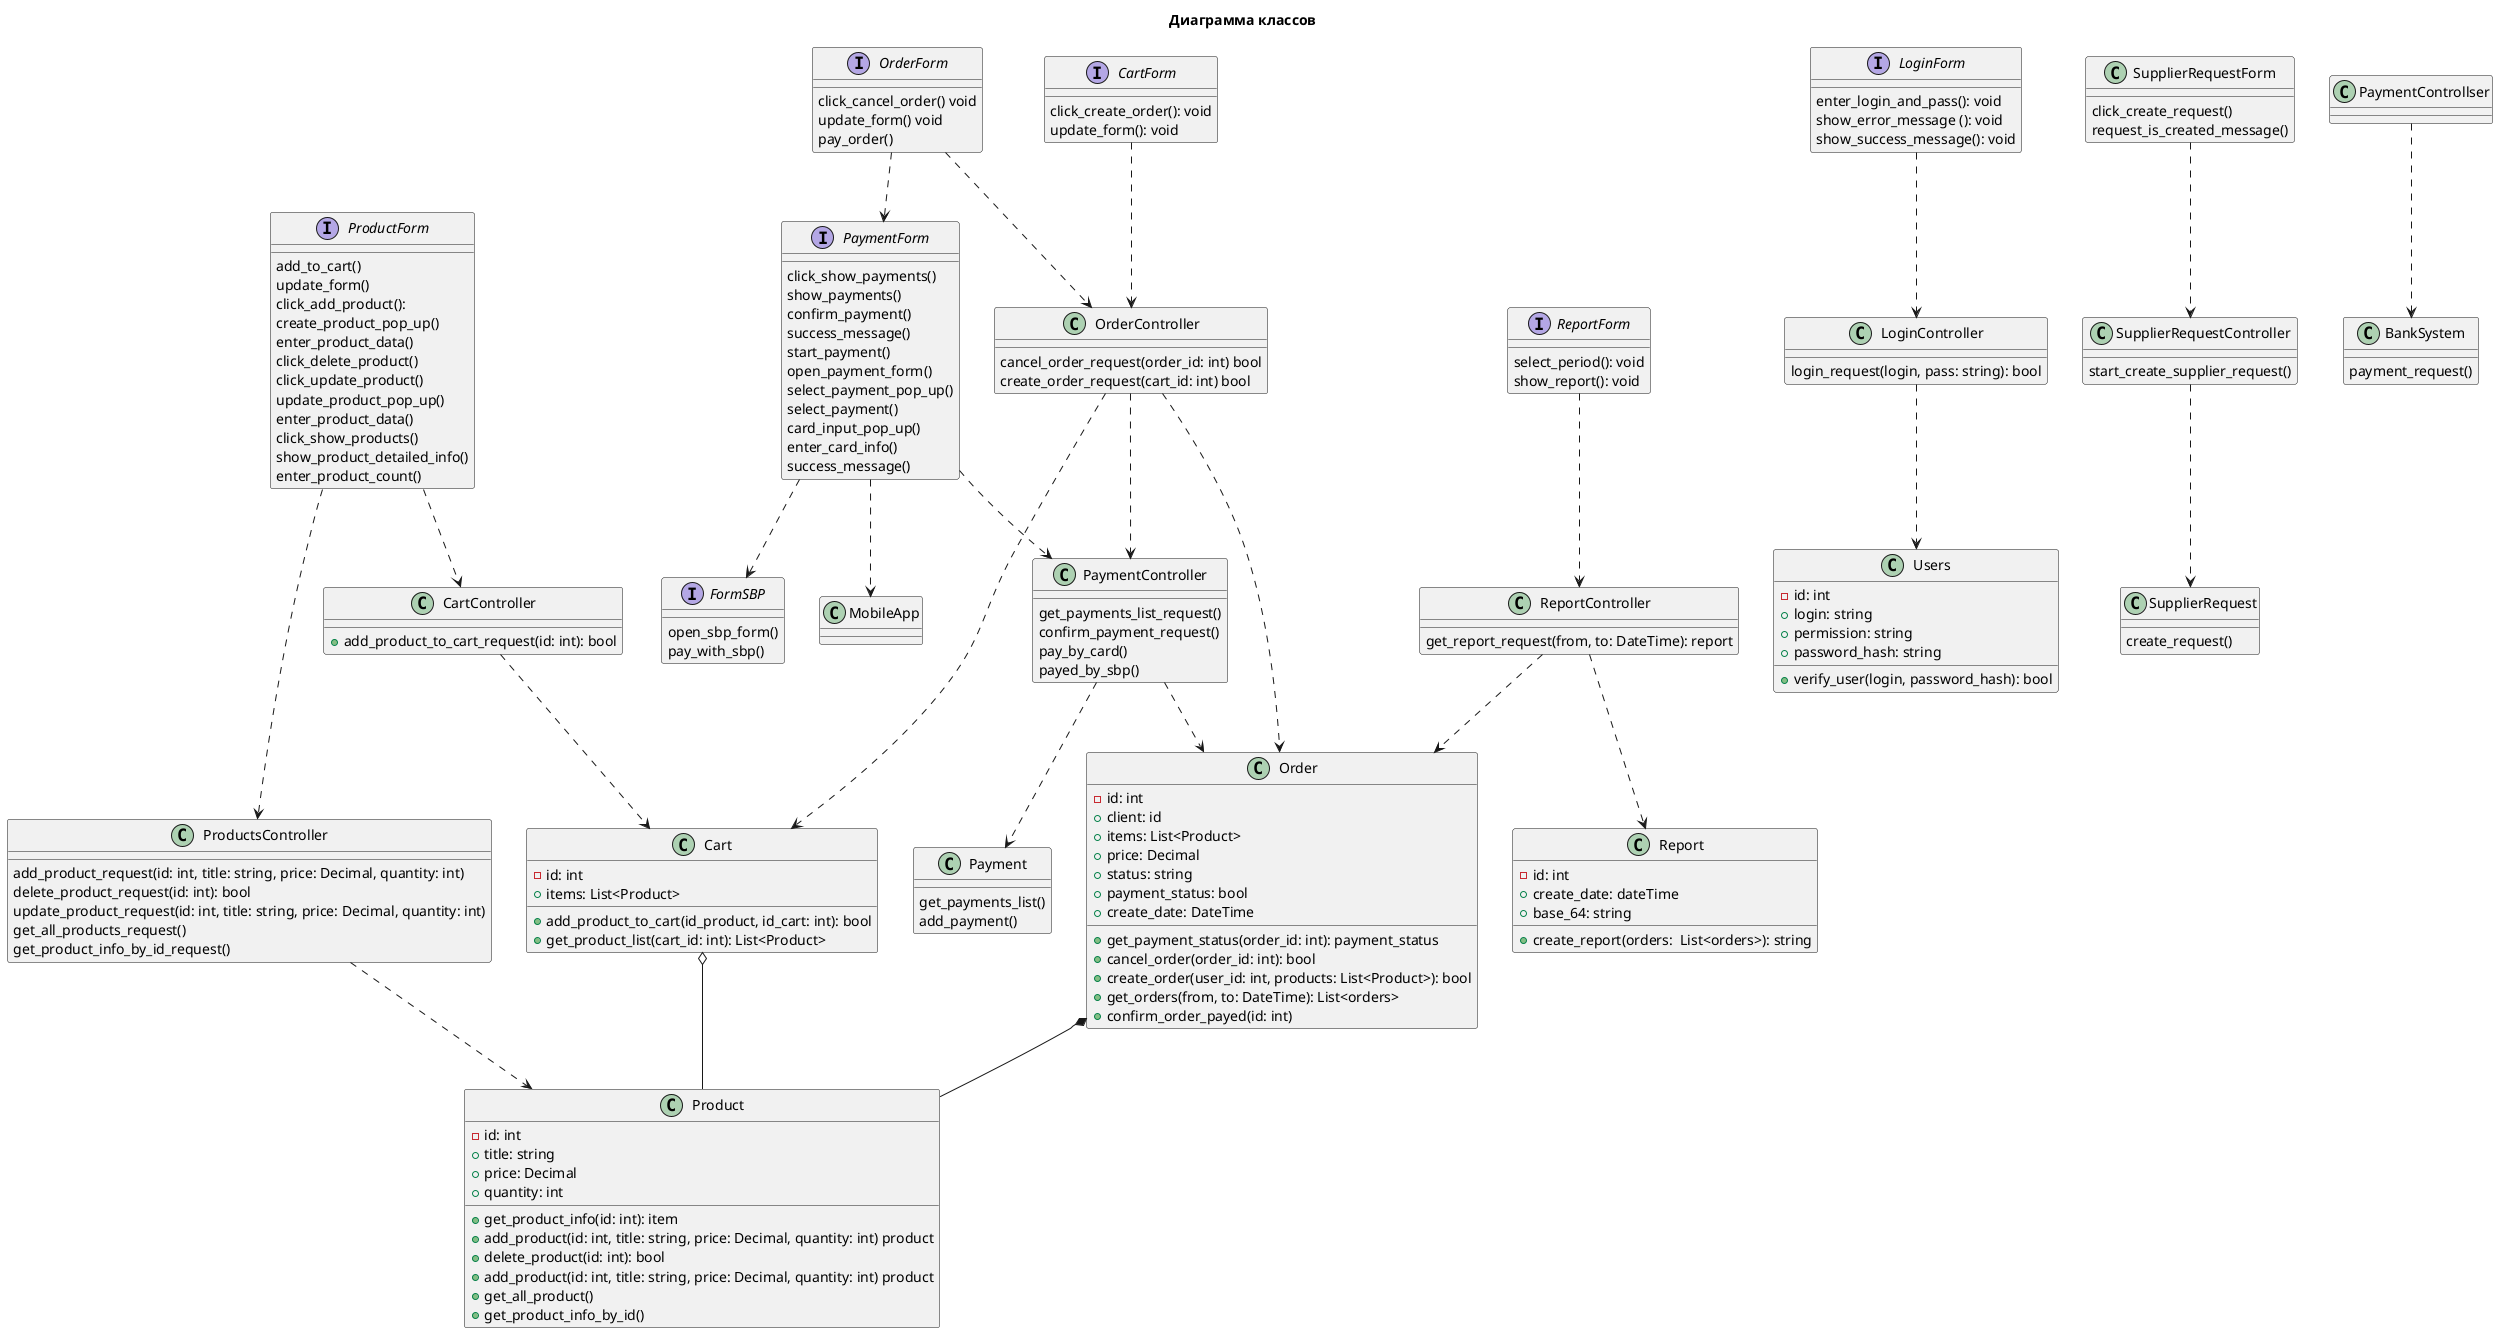 @startuml
title Диаграмма классов 


interface ProductForm{
    add_to_cart()
    update_form()
    click_add_product():
    create_product_pop_up()
    enter_product_data()
    click_delete_product()
    click_update_product()
    update_product_pop_up()
    enter_product_data()
    сlick_show_products()
    show_product_detailed_info()
    enter_product_count()
}

interface OrderForm {
   click_cancel_order() void
   update_form() void
   pay_order()
}

interface CartForm {
    click_create_order(): void
    update_form(): void
}

interface ReportForm {
    select_period(): void
    show_report(): void
}

interface LoginForm {
    enter_login_and_pass(): void
    show_error_message (): void
    show_success_message(): void
}

interface PaymentForm {
    click_show_payments()
    show_payments()
    confirm_payment()
    success_message()
    start_payment()
    open_payment_form()
    select_payment_pop_up()
    select_payment()
    card_input_pop_up()
    enter_card_info()
    success_message()
}

interface FormSBP {
    open_sbp_form()
    pay_with_sbp()
}

class SupplierRequestForm {
    click_create_request()
    request_is_created_message()

}


class CartController {
    + add_product_to_cart_request(id: int): bool
}

class OrderController {
    cancel_order_request(order_id: int) bool
    create_order_request(cart_id: int) bool
}

class ProductsController {
    add_product_request(id: int, title: string, price: Decimal, quantity: int)
    delete_product_request(id: int): bool
    update_product_request(id: int, title: string, price: Decimal, quantity: int)
    get_all_products_request()
    get_product_info_by_id_request()
}

class ReportController {
    get_report_request(from, to: DateTime): report
}

class LoginController {
    login_request(login, pass: string): bool
}

class PaymentController {
    get_payments_list_request()
    confirm_payment_request()
    pay_by_card()
    payed_by_sbp()
}

class SupplierRequestController {
    start_create_supplier_request()
}

class Product {
    - id: int
    + title: string
    + price: Decimal
    + quantity: int
    + get_product_info(id: int): item
    + add_product(id: int, title: string, price: Decimal, quantity: int) product
    + delete_product(id: int): bool
    + add_product(id: int, title: string, price: Decimal, quantity: int) product
    + get_all_product()
    + get_product_info_by_id()

}

class Cart {
    - id: int
    + items: List<Product>
    + add_product_to_cart(id_product, id_cart: int): bool
    + get_product_list(cart_id: int): List<Product>
}

class Order {
    - id: int
    + client: id
    + items: List<Product>
    + price: Decimal
    + status: string
    + payment_status: bool
    + create_date: DateTime
    + get_payment_status(order_id: int): payment_status
    + cancel_order(order_id: int): bool
    + create_order(user_id: int, products: List<Product>): bool
    + get_orders(from, to: DateTime): List<orders>
    + confirm_order_payed(id: int)
}

class Report {
    - id: int
    + create_date: dateTime
    + base_64: string
    + create_report(orders:  List<orders>): string
}

class Users {
    - id: int
    + login: string
    + permission: string
    + password_hash: string
    + verify_user(login, password_hash): bool
}

class Payment {
    get_payments_list()
    add_payment()
}

class SupplierRequest {
    create_request()
}


class BankSystem {
    payment_request()
}


ProductsController ..> Product
LoginController ..> Users


Cart o-- Product
Order *-- Product

ProductForm..> ProductsController 
ReportForm ..> ReportController 
ReportController ..> Order
ReportController ..> Report
OrderController ..> PaymentController
LoginForm ..> LoginController
ProductForm..> CartController
CartController ..> Cart
OrderForm ..> OrderController
OrderController ..> Order
CartForm ..> OrderController
OrderController ..> Cart
OrderForm ..> PaymentForm
PaymentForm ..> PaymentController
PaymentControllser ..> BankSystem
PaymentController ..> Payment
PaymentForm ..> MobileApp
PaymentController ..> Order
SupplierRequestForm ..> SupplierRequestController 
SupplierRequestController ..> SupplierRequest
PaymentForm ..> FormSBP


@enduml